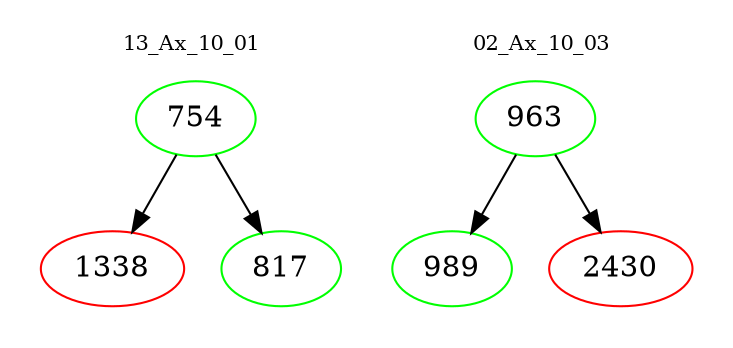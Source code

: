digraph{
subgraph cluster_0 {
color = white
label = "13_Ax_10_01";
fontsize=10;
T0_754 [label="754", color="green"]
T0_754 -> T0_1338 [color="black"]
T0_1338 [label="1338", color="red"]
T0_754 -> T0_817 [color="black"]
T0_817 [label="817", color="green"]
}
subgraph cluster_1 {
color = white
label = "02_Ax_10_03";
fontsize=10;
T1_963 [label="963", color="green"]
T1_963 -> T1_989 [color="black"]
T1_989 [label="989", color="green"]
T1_963 -> T1_2430 [color="black"]
T1_2430 [label="2430", color="red"]
}
}
